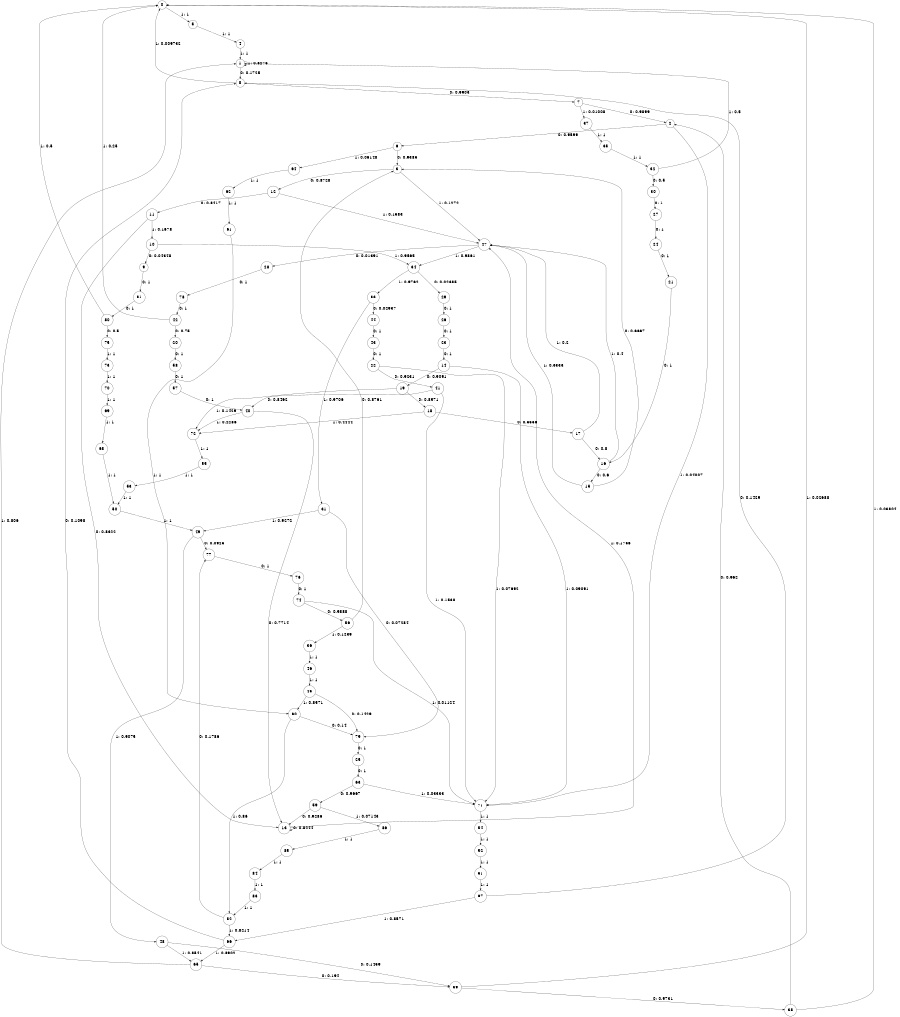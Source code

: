digraph "ch3_random_short_L14" {
size = "6,8.5";
ratio = "fill";
node [shape = circle];
node [fontsize = 24];
edge [fontsize = 24];
0 -> 5 [label = "1: 1        "];
1 -> 8 [label = "0: 0.1725   "];
1 -> 1 [label = "1: 0.8275   "];
2 -> 6 [label = "0: 0.9599   "];
2 -> 71 [label = "1: 0.04007  "];
3 -> 12 [label = "0: 0.8728   "];
3 -> 47 [label = "1: 0.1272   "];
4 -> 1 [label = "1: 1        "];
5 -> 4 [label = "1: 1        "];
6 -> 3 [label = "0: 0.9385   "];
6 -> 64 [label = "1: 0.06148  "];
7 -> 2 [label = "0: 0.9899   "];
7 -> 37 [label = "1: 0.01008  "];
8 -> 7 [label = "0: 0.9903   "];
8 -> 0 [label = "1: 0.009732  "];
9 -> 81 [label = "0: 1        "];
10 -> 9 [label = "0: 0.04348  "];
10 -> 34 [label = "1: 0.9565   "];
11 -> 13 [label = "0: 0.8322   "];
11 -> 10 [label = "1: 0.1678   "];
12 -> 11 [label = "0: 0.8417   "];
12 -> 47 [label = "1: 0.1583   "];
13 -> 13 [label = "0: 0.8244   "];
13 -> 47 [label = "1: 0.1756   "];
14 -> 19 [label = "0: 0.9091   "];
14 -> 71 [label = "1: 0.09091  "];
15 -> 3 [label = "0: 0.6667   "];
15 -> 47 [label = "1: 0.3333   "];
16 -> 15 [label = "0: 0.6      "];
16 -> 47 [label = "1: 0.4      "];
17 -> 16 [label = "0: 0.8      "];
17 -> 47 [label = "1: 0.2      "];
18 -> 17 [label = "0: 0.5556   "];
18 -> 72 [label = "1: 0.4444   "];
19 -> 18 [label = "0: 0.8571   "];
19 -> 72 [label = "1: 0.1429   "];
20 -> 58 [label = "0: 1        "];
21 -> 16 [label = "0: 1        "];
22 -> 41 [label = "0: 0.9231   "];
22 -> 71 [label = "1: 0.07692  "];
23 -> 14 [label = "0: 1        "];
24 -> 21 [label = "0: 1        "];
25 -> 63 [label = "0: 1        "];
26 -> 23 [label = "0: 1        "];
27 -> 24 [label = "0: 1        "];
28 -> 78 [label = "0: 1        "];
29 -> 26 [label = "0: 1        "];
30 -> 27 [label = "0: 1        "];
31 -> 79 [label = "0: 0.07284  "];
31 -> 49 [label = "1: 0.9272   "];
32 -> 30 [label = "0: 0.5      "];
32 -> 1 [label = "1: 0.5      "];
33 -> 44 [label = "0: 0.02937  "];
33 -> 31 [label = "1: 0.9706   "];
34 -> 29 [label = "0: 0.02385  "];
34 -> 33 [label = "1: 0.9762   "];
35 -> 32 [label = "1: 1        "];
36 -> 46 [label = "1: 1        "];
37 -> 35 [label = "1: 1        "];
38 -> 2 [label = "0: 0.962    "];
38 -> 0 [label = "1: 0.03804  "];
39 -> 38 [label = "0: 0.9731   "];
39 -> 0 [label = "1: 0.02688  "];
40 -> 13 [label = "0: 0.7714   "];
40 -> 72 [label = "1: 0.2286   "];
41 -> 40 [label = "0: 0.8462   "];
41 -> 71 [label = "1: 0.1538   "];
42 -> 20 [label = "0: 0.75     "];
42 -> 0 [label = "1: 0.25     "];
43 -> 22 [label = "0: 1        "];
44 -> 43 [label = "0: 1        "];
45 -> 79 [label = "0: 0.1429   "];
45 -> 60 [label = "1: 0.8571   "];
46 -> 45 [label = "1: 1        "];
47 -> 28 [label = "0: 0.01391  "];
47 -> 34 [label = "1: 0.9861   "];
48 -> 39 [label = "0: 0.1459   "];
48 -> 65 [label = "1: 0.8541   "];
49 -> 77 [label = "0: 0.0925   "];
49 -> 48 [label = "1: 0.9075   "];
50 -> 49 [label = "1: 1        "];
51 -> 67 [label = "1: 1        "];
52 -> 51 [label = "1: 1        "];
53 -> 50 [label = "1: 1        "];
54 -> 52 [label = "1: 1        "];
55 -> 53 [label = "1: 1        "];
56 -> 3 [label = "0: 0.8761   "];
56 -> 36 [label = "1: 0.1239   "];
57 -> 40 [label = "0: 1        "];
58 -> 57 [label = "0: 1        "];
59 -> 13 [label = "0: 0.9286   "];
59 -> 86 [label = "1: 0.07143  "];
60 -> 79 [label = "0: 0.14     "];
60 -> 82 [label = "1: 0.86     "];
61 -> 60 [label = "1: 1        "];
62 -> 61 [label = "1: 1        "];
63 -> 59 [label = "0: 0.9667   "];
63 -> 71 [label = "1: 0.03333  "];
64 -> 62 [label = "1: 1        "];
65 -> 39 [label = "0: 0.194    "];
65 -> 1 [label = "1: 0.806    "];
66 -> 8 [label = "0: 0.1098   "];
66 -> 65 [label = "1: 0.8902   "];
67 -> 8 [label = "0: 0.1429   "];
67 -> 66 [label = "1: 0.8571   "];
68 -> 50 [label = "1: 1        "];
69 -> 68 [label = "1: 1        "];
70 -> 69 [label = "1: 1        "];
71 -> 54 [label = "1: 1        "];
72 -> 55 [label = "1: 1        "];
73 -> 70 [label = "1: 1        "];
74 -> 56 [label = "0: 0.9888   "];
74 -> 71 [label = "1: 0.01124  "];
75 -> 73 [label = "1: 1        "];
76 -> 74 [label = "0: 1        "];
77 -> 76 [label = "0: 1        "];
78 -> 42 [label = "0: 1        "];
79 -> 25 [label = "0: 1        "];
80 -> 75 [label = "0: 0.5      "];
80 -> 0 [label = "1: 0.5      "];
81 -> 80 [label = "0: 1        "];
82 -> 77 [label = "0: 0.1786   "];
82 -> 66 [label = "1: 0.8214   "];
83 -> 82 [label = "1: 1        "];
84 -> 83 [label = "1: 1        "];
85 -> 84 [label = "1: 1        "];
86 -> 85 [label = "1: 1        "];
}
